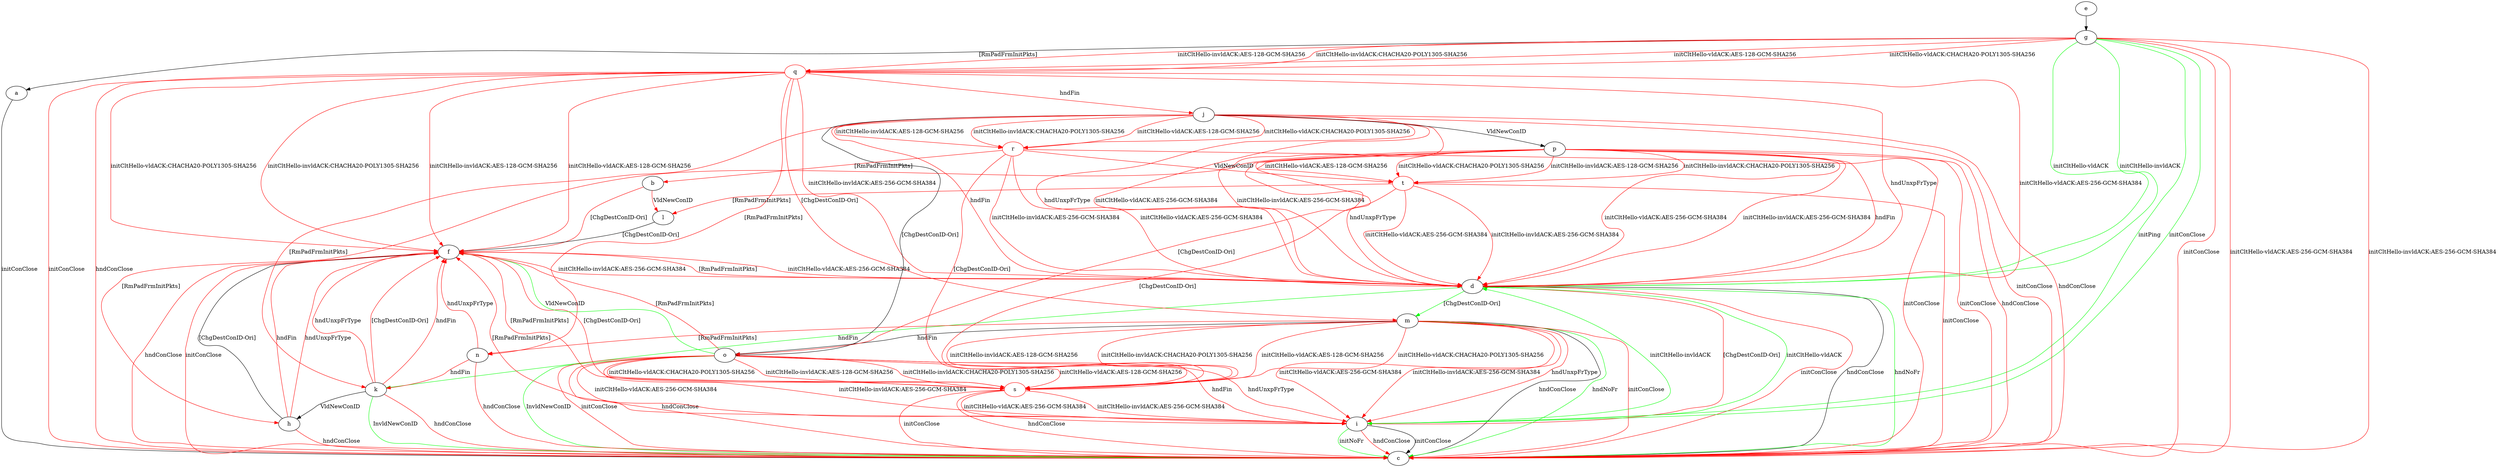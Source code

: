 digraph "" {
	a -> c	[key=0,
		label="initConClose "];
	b -> f	[key=0,
		color=red,
		label="[ChgDestConID-Ori] "];
	b -> l	[key=0,
		color=red,
		label="VldNewConID "];
	d -> c	[key=0,
		label="hndConClose "];
	d -> c	[key=1,
		color=green,
		label="hndNoFr "];
	d -> c	[key=2,
		color=red,
		label="initConClose "];
	d -> f	[key=0,
		color=red,
		label="[RmPadFrmInitPkts] "];
	d -> i	[key=0,
		color=red,
		label="[ChgDestConID-Ori] "];
	d -> k	[key=0,
		color=green,
		label="hndFin "];
	d -> m	[key=0,
		color=green,
		label="[ChgDestConID-Ori] "];
	e -> g	[key=0];
	f -> c	[key=0,
		color=red,
		label="initConClose "];
	f -> c	[key=1,
		color=red,
		label="hndConClose "];
	f -> d	[key=0,
		color=red,
		label="initCltHello-vldACK:AES-256-GCM-SHA384 "];
	f -> d	[key=1,
		color=red,
		label="initCltHello-invldACK:AES-256-GCM-SHA384 "];
	s	[color=red];
	f -> s	[key=0,
		color=red,
		label="[ChgDestConID-Ori] "];
	g -> a	[key=0,
		label="[RmPadFrmInitPkts] "];
	g -> c	[key=0,
		color=red,
		label="initConClose "];
	g -> c	[key=1,
		color=red,
		label="initCltHello-vldACK:AES-256-GCM-SHA384 "];
	g -> c	[key=2,
		color=red,
		label="initCltHello-invldACK:AES-256-GCM-SHA384 "];
	g -> d	[key=0,
		color=green,
		label="initCltHello-vldACK "];
	g -> d	[key=1,
		color=green,
		label="initCltHello-invldACK "];
	g -> i	[key=0,
		color=green,
		label="initPing "];
	g -> i	[key=1,
		color=green,
		label="initConClose "];
	q	[color=red];
	g -> q	[key=0,
		color=red,
		label="initCltHello-vldACK:AES-128-GCM-SHA256 "];
	g -> q	[key=1,
		color=red,
		label="initCltHello-vldACK:CHACHA20-POLY1305-SHA256 "];
	g -> q	[key=2,
		color=red,
		label="initCltHello-invldACK:AES-128-GCM-SHA256 "];
	g -> q	[key=3,
		color=red,
		label="initCltHello-invldACK:CHACHA20-POLY1305-SHA256 "];
	h -> c	[key=0,
		color=red,
		label="hndConClose "];
	h -> f	[key=0,
		label="[ChgDestConID-Ori] "];
	h -> f	[key=1,
		color=red,
		label="hndFin "];
	h -> f	[key=2,
		color=red,
		label="hndUnxpFrType "];
	i -> c	[key=0,
		label="initConClose "];
	i -> c	[key=1,
		color=green,
		label="initNoFr "];
	i -> c	[key=2,
		color=red,
		label="hndConClose "];
	i -> d	[key=0,
		color=green,
		label="initCltHello-vldACK "];
	i -> d	[key=1,
		color=green,
		label="initCltHello-invldACK "];
	i -> f	[key=0,
		color=red,
		label="[RmPadFrmInitPkts] "];
	j -> c	[key=0,
		color=red,
		label="initConClose "];
	j -> c	[key=1,
		color=red,
		label="hndConClose "];
	j -> d	[key=0,
		color=red,
		label="initCltHello-vldACK:AES-256-GCM-SHA384 "];
	j -> d	[key=1,
		color=red,
		label="initCltHello-invldACK:AES-256-GCM-SHA384 "];
	j -> d	[key=2,
		color=red,
		label="hndFin "];
	j -> d	[key=3,
		color=red,
		label="hndUnxpFrType "];
	j -> k	[key=0,
		color=red,
		label="[RmPadFrmInitPkts] "];
	j -> o	[key=0,
		label="[ChgDestConID-Ori] "];
	j -> p	[key=0,
		label="VldNewConID "];
	r	[color=red];
	j -> r	[key=0,
		color=red,
		label="initCltHello-vldACK:AES-128-GCM-SHA256 "];
	j -> r	[key=1,
		color=red,
		label="initCltHello-vldACK:CHACHA20-POLY1305-SHA256 "];
	j -> r	[key=2,
		color=red,
		label="initCltHello-invldACK:AES-128-GCM-SHA256 "];
	j -> r	[key=3,
		color=red,
		label="initCltHello-invldACK:CHACHA20-POLY1305-SHA256 "];
	k -> c	[key=0,
		color=green,
		label="InvldNewConID "];
	k -> c	[key=1,
		color=red,
		label="hndConClose "];
	k -> f	[key=0,
		color=red,
		label="hndFin "];
	k -> f	[key=1,
		color=red,
		label="hndUnxpFrType "];
	k -> f	[key=2,
		color=red,
		label="[ChgDestConID-Ori] "];
	k -> h	[key=0,
		label="VldNewConID "];
	l -> f	[key=0,
		label="[ChgDestConID-Ori] "];
	m -> c	[key=0,
		label="hndConClose "];
	m -> c	[key=1,
		color=green,
		label="hndNoFr "];
	m -> c	[key=2,
		color=red,
		label="initConClose "];
	m -> i	[key=0,
		color=red,
		label="initCltHello-vldACK:AES-256-GCM-SHA384 "];
	m -> i	[key=1,
		color=red,
		label="initCltHello-invldACK:AES-256-GCM-SHA384 "];
	m -> i	[key=2,
		color=red,
		label="hndUnxpFrType "];
	m -> n	[key=0,
		color=red,
		label="[RmPadFrmInitPkts] "];
	m -> o	[key=0,
		label="hndFin "];
	m -> s	[key=0,
		color=red,
		label="initCltHello-vldACK:AES-128-GCM-SHA256 "];
	m -> s	[key=1,
		color=red,
		label="initCltHello-vldACK:CHACHA20-POLY1305-SHA256 "];
	m -> s	[key=2,
		color=red,
		label="initCltHello-invldACK:AES-128-GCM-SHA256 "];
	m -> s	[key=3,
		color=red,
		label="initCltHello-invldACK:CHACHA20-POLY1305-SHA256 "];
	n -> c	[key=0,
		color=red,
		label="hndConClose "];
	n -> f	[key=0,
		color=red,
		label="hndUnxpFrType "];
	n -> k	[key=0,
		color=red,
		label="hndFin "];
	o -> c	[key=0,
		color=green,
		label="InvldNewConID "];
	o -> c	[key=1,
		color=red,
		label="initConClose "];
	o -> c	[key=2,
		color=red,
		label="hndConClose "];
	o -> f	[key=0,
		color=green,
		label="VldNewConID "];
	o -> f	[key=1,
		color=red,
		label="[RmPadFrmInitPkts] "];
	o -> i	[key=0,
		color=red,
		label="initCltHello-vldACK:AES-256-GCM-SHA384 "];
	o -> i	[key=1,
		color=red,
		label="initCltHello-invldACK:AES-256-GCM-SHA384 "];
	o -> i	[key=2,
		color=red,
		label="hndFin "];
	o -> i	[key=3,
		color=red,
		label="hndUnxpFrType "];
	o -> s	[key=0,
		color=red,
		label="initCltHello-vldACK:AES-128-GCM-SHA256 "];
	o -> s	[key=1,
		color=red,
		label="initCltHello-vldACK:CHACHA20-POLY1305-SHA256 "];
	o -> s	[key=2,
		color=red,
		label="initCltHello-invldACK:AES-128-GCM-SHA256 "];
	o -> s	[key=3,
		color=red,
		label="initCltHello-invldACK:CHACHA20-POLY1305-SHA256 "];
	p -> c	[key=0,
		color=red,
		label="initConClose "];
	p -> c	[key=1,
		color=red,
		label="hndConClose "];
	p -> d	[key=0,
		color=red,
		label="initCltHello-vldACK:AES-256-GCM-SHA384 "];
	p -> d	[key=1,
		color=red,
		label="initCltHello-invldACK:AES-256-GCM-SHA384 "];
	p -> d	[key=2,
		color=red,
		label="hndFin "];
	p -> d	[key=3,
		color=red,
		label="hndUnxpFrType "];
	p -> h	[key=0,
		color=red,
		label="[RmPadFrmInitPkts] "];
	p -> o	[key=0,
		color=red,
		label="[ChgDestConID-Ori] "];
	t	[color=red];
	p -> t	[key=0,
		color=red,
		label="initCltHello-vldACK:AES-128-GCM-SHA256 "];
	p -> t	[key=1,
		color=red,
		label="initCltHello-vldACK:CHACHA20-POLY1305-SHA256 "];
	p -> t	[key=2,
		color=red,
		label="initCltHello-invldACK:AES-128-GCM-SHA256 "];
	p -> t	[key=3,
		color=red,
		label="initCltHello-invldACK:CHACHA20-POLY1305-SHA256 "];
	q -> c	[key=0,
		color=red,
		label="initConClose "];
	q -> c	[key=1,
		color=red,
		label="hndConClose "];
	q -> d	[key=0,
		color=red,
		label="initCltHello-vldACK:AES-256-GCM-SHA384 "];
	q -> d	[key=1,
		color=red,
		label="initCltHello-invldACK:AES-256-GCM-SHA384 "];
	q -> d	[key=2,
		color=red,
		label="hndUnxpFrType "];
	q -> f	[key=0,
		color=red,
		label="initCltHello-vldACK:AES-128-GCM-SHA256 "];
	q -> f	[key=1,
		color=red,
		label="initCltHello-vldACK:CHACHA20-POLY1305-SHA256 "];
	q -> f	[key=2,
		color=red,
		label="initCltHello-invldACK:AES-128-GCM-SHA256 "];
	q -> f	[key=3,
		color=red,
		label="initCltHello-invldACK:CHACHA20-POLY1305-SHA256 "];
	q -> j	[key=0,
		color=red,
		label="hndFin "];
	q -> m	[key=0,
		color=red,
		label="[ChgDestConID-Ori] "];
	q -> n	[key=0,
		color=red,
		label="[RmPadFrmInitPkts] "];
	r -> b	[key=0,
		color=red,
		label="[RmPadFrmInitPkts] "];
	r -> c	[key=0,
		color=red,
		label="initConClose "];
	r -> d	[key=0,
		color=red,
		label="initCltHello-vldACK:AES-256-GCM-SHA384 "];
	r -> d	[key=1,
		color=red,
		label="initCltHello-invldACK:AES-256-GCM-SHA384 "];
	r -> s	[key=0,
		color=red,
		label="[ChgDestConID-Ori] "];
	r -> t	[key=0,
		color=red,
		label="VldNewConID "];
	s -> c	[key=0,
		color=red,
		label="initConClose "];
	s -> c	[key=1,
		color=red,
		label="hndConClose "];
	s -> f	[key=0,
		color=red,
		label="[RmPadFrmInitPkts] "];
	s -> i	[key=0,
		color=red,
		label="initCltHello-vldACK:AES-256-GCM-SHA384 "];
	s -> i	[key=1,
		color=red,
		label="initCltHello-invldACK:AES-256-GCM-SHA384 "];
	t -> c	[key=0,
		color=red,
		label="initConClose "];
	t -> d	[key=0,
		color=red,
		label="initCltHello-vldACK:AES-256-GCM-SHA384 "];
	t -> d	[key=1,
		color=red,
		label="initCltHello-invldACK:AES-256-GCM-SHA384 "];
	t -> l	[key=0,
		color=red,
		label="[RmPadFrmInitPkts] "];
	t -> s	[key=0,
		color=red,
		label="[ChgDestConID-Ori] "];
}

